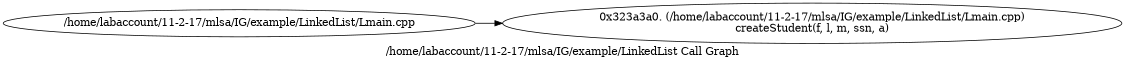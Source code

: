 digraph "/home/labaccount/11-2-17/mlsa/IG/example/LinkedList Call Graph" {
	graph [dpi=300
		rankdir=LR
		size="7.5, 10"
		label="/home/labaccount/11-2-17/mlsa/IG/example/LinkedList Call Graph"
	];

	Node0x381886276 [shape=oval, label="/home/labaccount/11-2-17/mlsa/IG/example/LinkedList/Lmain.cpp"];
	Node0x821879561 [shape=oval, label="0x323a3a0. (/home/labaccount/11-2-17/mlsa/IG/example/LinkedList/Lmain.cpp)\ncreateStudent(f, l, m, ssn, a)"];
	Node0x381886276 -> Node0x821879561;
}